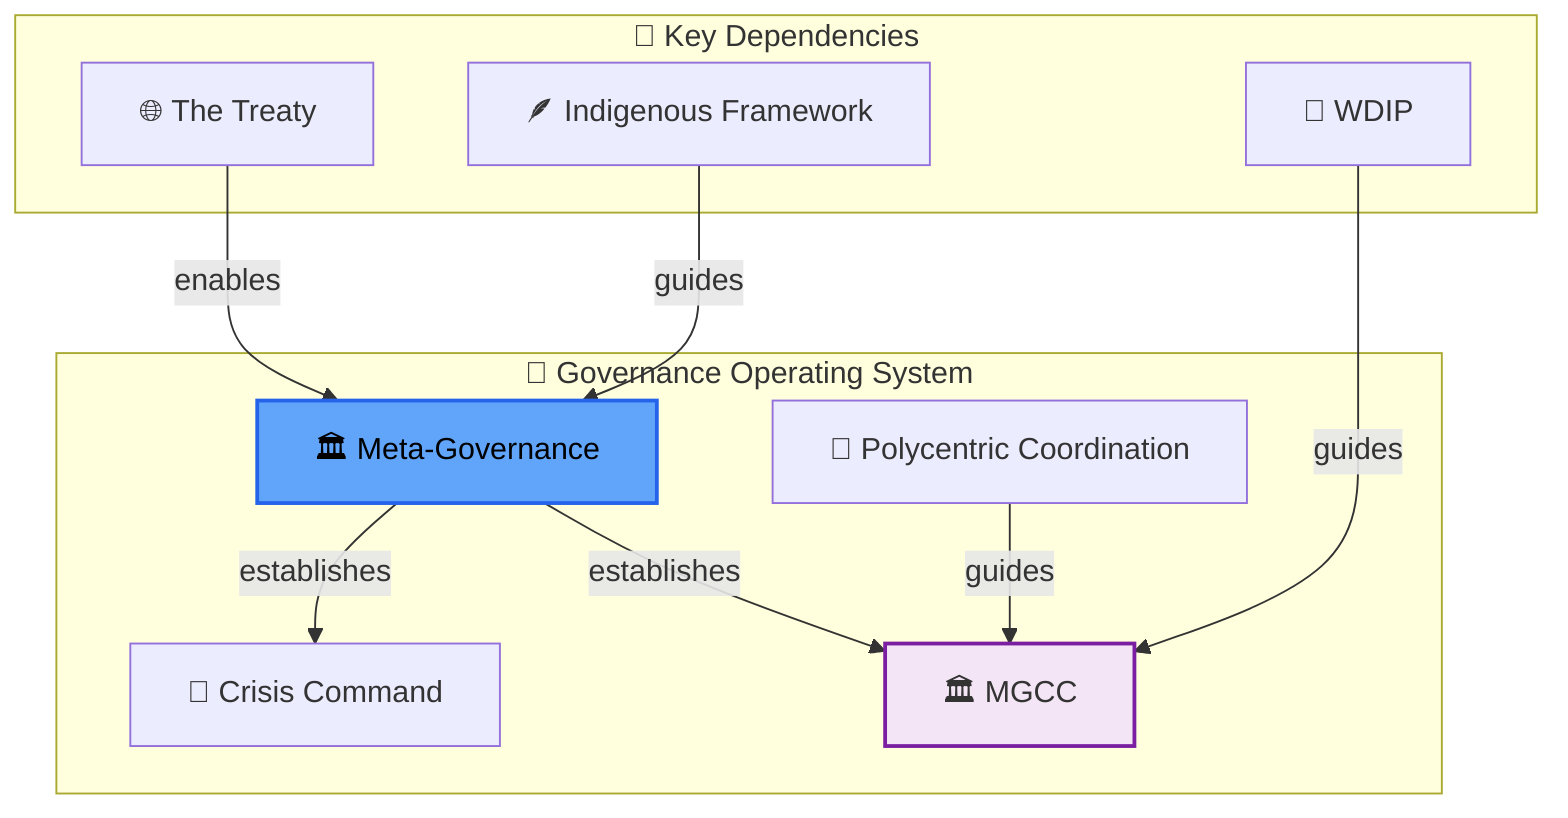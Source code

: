 graph TD
    %% Governance Operating System Cluster Map
    %% Generated from GGF Master Schema
    
    subgraph EXT["🔗 Key Dependencies"]
        direction LR
        framework_treaty["🌐 The Treaty"]
        framework_indigenous["🪶 Indigenous Framework"]
        framework_wdmip["🧭 WDIP"]
    end

    subgraph MAIN["🎯 Governance Operating System"]
        direction TB
        framework_meta_gov["🏛️ Meta-Governance"]
        council_mgcc["🏛️ MGCC"]
        process_crisis_command["🔄 Crisis Command"]
        protocol_polycentric["📜 Polycentric Coordination"]
    end

    %% External dependencies
    framework_treaty -->|"enables"| framework_meta_gov
    framework_indigenous -->|"guides"| framework_meta_gov
    framework_wdmip -->|"guides"| council_mgcc

    %% Internal cluster relationships
    framework_meta_gov -->|"establishes"| council_mgcc
    framework_meta_gov -->|"establishes"| process_crisis_command
    protocol_polycentric -->|"guides"| council_mgcc

    %% Entity type styling (with tier colors for frameworks)
    classDef framework fill:#e3f2fd,stroke:#1976d2,stroke-width:2px
    classDef council fill:#f3e5f5,stroke:#7b1fa2,stroke-width:2px
    classDef institution fill:#e8f5e8,stroke:#388e3c,stroke-width:2px
    classDef mechanism fill:#fff3e0,stroke:#f57c00,stroke-width:2px
    classDef external fill:#fafafa,stroke:#666,stroke-width:1px,stroke-dasharray: 5 5
    
    %% Tier-based colors for frameworks (matching website CSS)
    classDef tier0 fill:#fbbf24,stroke:#d97706,stroke-width:3px,color:#000
    classDef tier1 fill:#60a5fa,stroke:#2563eb,stroke-width:2px,color:#000
    classDef tier2 fill:#34d399,stroke:#059669,stroke-width:2px,color:#000
    classDef tier3 fill:#a78bfa,stroke:#7c3aed,stroke-width:2px,color:#000
    classDef tier4 fill:#f472b6,stroke:#db2777,stroke-width:2px,color:#000
    class framework_meta_gov tier1
    class council_mgcc council